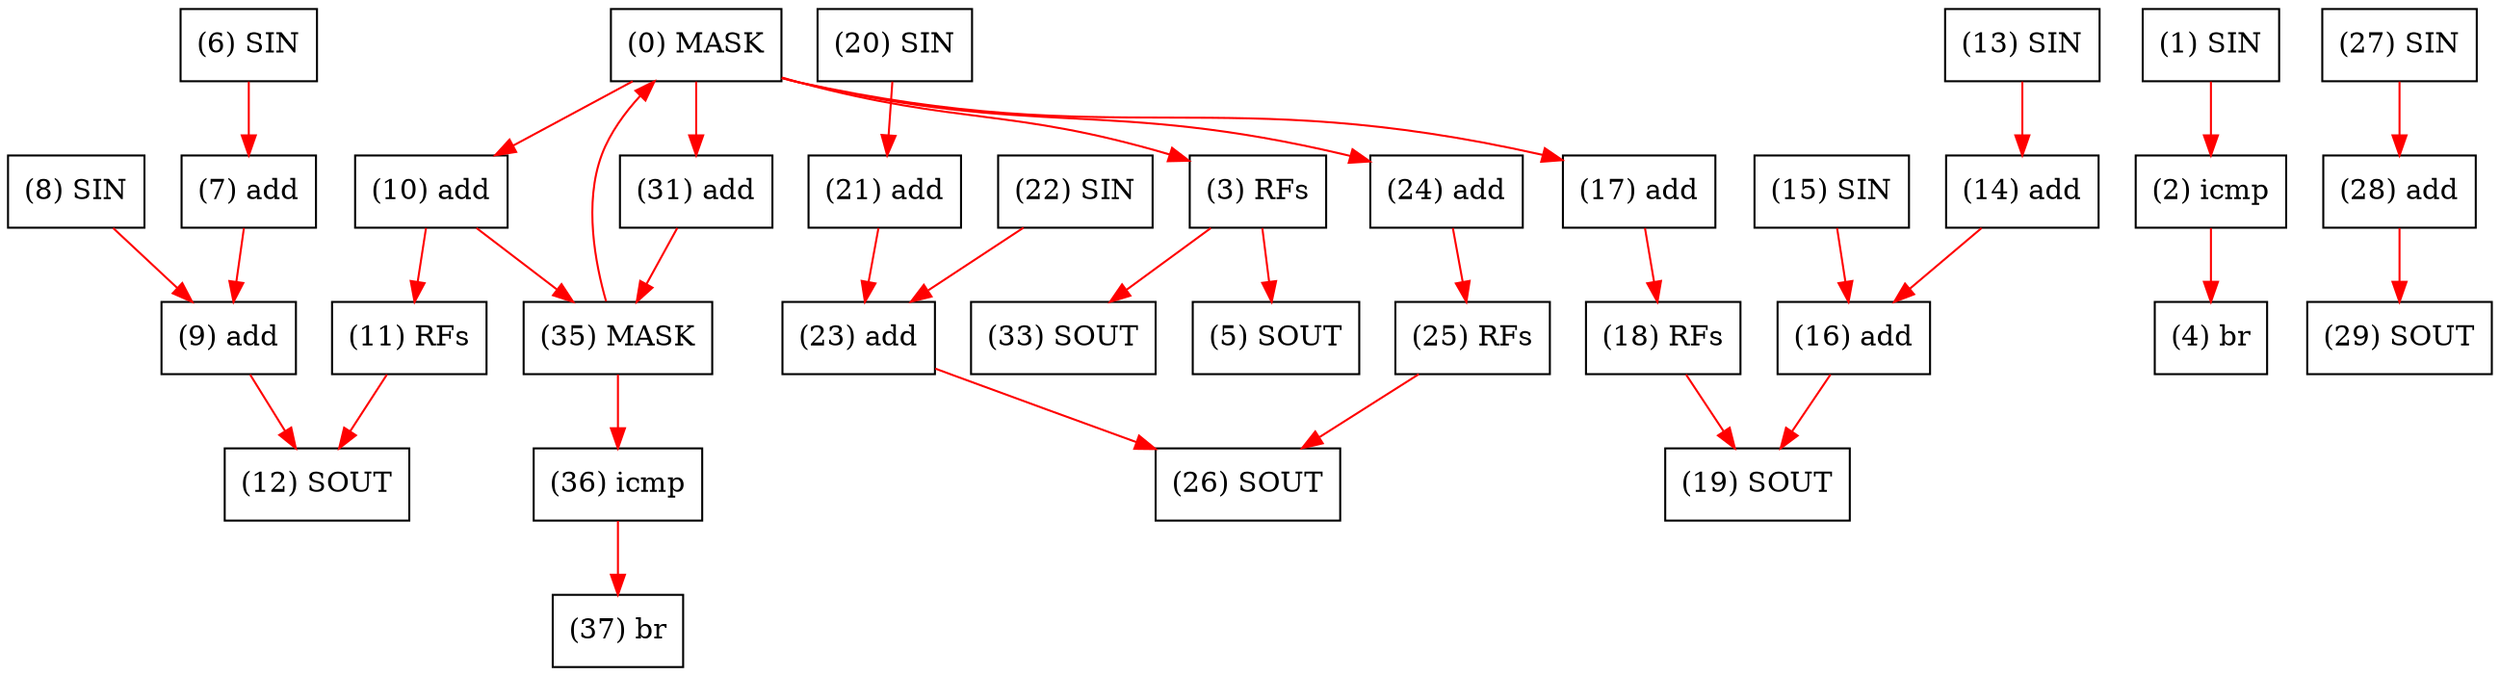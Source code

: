 digraph "DFG for'kernel' function" {
	Node0MASK[shape=record, label="(0) MASK"];
	Node1SIN[shape=record, label="(1) SIN"];
	Node2icmp[shape=record, label="(2) icmp"];
	Node3RFs[shape=record, label="(3) RFs"];
	Node4br[shape=record, label="(4) br"];
	Node5SOUT[shape=record, label="(5) SOUT"];
	Node6SIN[shape=record, label="(6) SIN"];
	Node7add[shape=record, label="(7) add"];
	Node8SIN[shape=record, label="(8) SIN"];
	Node9add[shape=record, label="(9) add"];
	Node10add[shape=record, label="(10) add"];
	Node11RFs[shape=record, label="(11) RFs"];
	Node12SOUT[shape=record, label="(12) SOUT"];
	Node13SIN[shape=record, label="(13) SIN"];
	Node14add[shape=record, label="(14) add"];
	Node15SIN[shape=record, label="(15) SIN"];
	Node16add[shape=record, label="(16) add"];
	Node17add[shape=record, label="(17) add"];
	Node18RFs[shape=record, label="(18) RFs"];
	Node19SOUT[shape=record, label="(19) SOUT"];
	Node20SIN[shape=record, label="(20) SIN"];
	Node21add[shape=record, label="(21) add"];
	Node22SIN[shape=record, label="(22) SIN"];
	Node23add[shape=record, label="(23) add"];
	Node24add[shape=record, label="(24) add"];
	Node25RFs[shape=record, label="(25) RFs"];
	Node26SOUT[shape=record, label="(26) SOUT"];
	Node27SIN[shape=record, label="(27) SIN"];
	Node28add[shape=record, label="(28) add"];
	Node29SOUT[shape=record, label="(29) SOUT"];
	Node31add[shape=record, label="(31) add"];
	Node33SOUT[shape=record, label="(33) SOUT"];
	Node35MASK[shape=record, label="(35) MASK"];
	Node36icmp[shape=record, label="(36) icmp"];
	Node37br[shape=record, label="(37) br"];
edge [color=red]
	Node35MASK -> Node0MASK
	Node1SIN -> Node2icmp
	Node0MASK -> Node3RFs
	Node2icmp -> Node4br
	Node3RFs -> Node5SOUT
	Node6SIN -> Node7add
	Node7add -> Node9add
	Node8SIN -> Node9add
	Node0MASK -> Node10add
	Node10add -> Node11RFs
	Node9add -> Node12SOUT
	Node11RFs -> Node12SOUT
	Node13SIN -> Node14add
	Node14add -> Node16add
	Node15SIN -> Node16add
	Node0MASK -> Node17add
	Node17add -> Node18RFs
	Node16add -> Node19SOUT
	Node18RFs -> Node19SOUT
	Node20SIN -> Node21add
	Node21add -> Node23add
	Node22SIN -> Node23add
	Node0MASK -> Node24add
	Node24add -> Node25RFs
	Node23add -> Node26SOUT
	Node25RFs -> Node26SOUT
	Node27SIN -> Node28add
	Node28add -> Node29SOUT
	Node0MASK -> Node31add
	Node10add -> Node35MASK
	Node31add -> Node35MASK
	Node35MASK -> Node36icmp
	Node36icmp -> Node37br
	Node3RFs -> Node33SOUT
}
